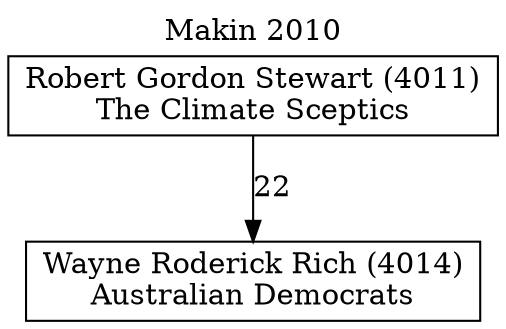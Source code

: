 // House preference flow
digraph "Wayne Roderick Rich (4014)_Makin_2010" {
	graph [label="Makin 2010" labelloc=t mclimit=10]
	node [shape=box]
	"Wayne Roderick Rich (4014)" [label="Wayne Roderick Rich (4014)
Australian Democrats"]
	"Robert Gordon Stewart (4011)" [label="Robert Gordon Stewart (4011)
The Climate Sceptics"]
	"Robert Gordon Stewart (4011)" -> "Wayne Roderick Rich (4014)" [label=22]
}

